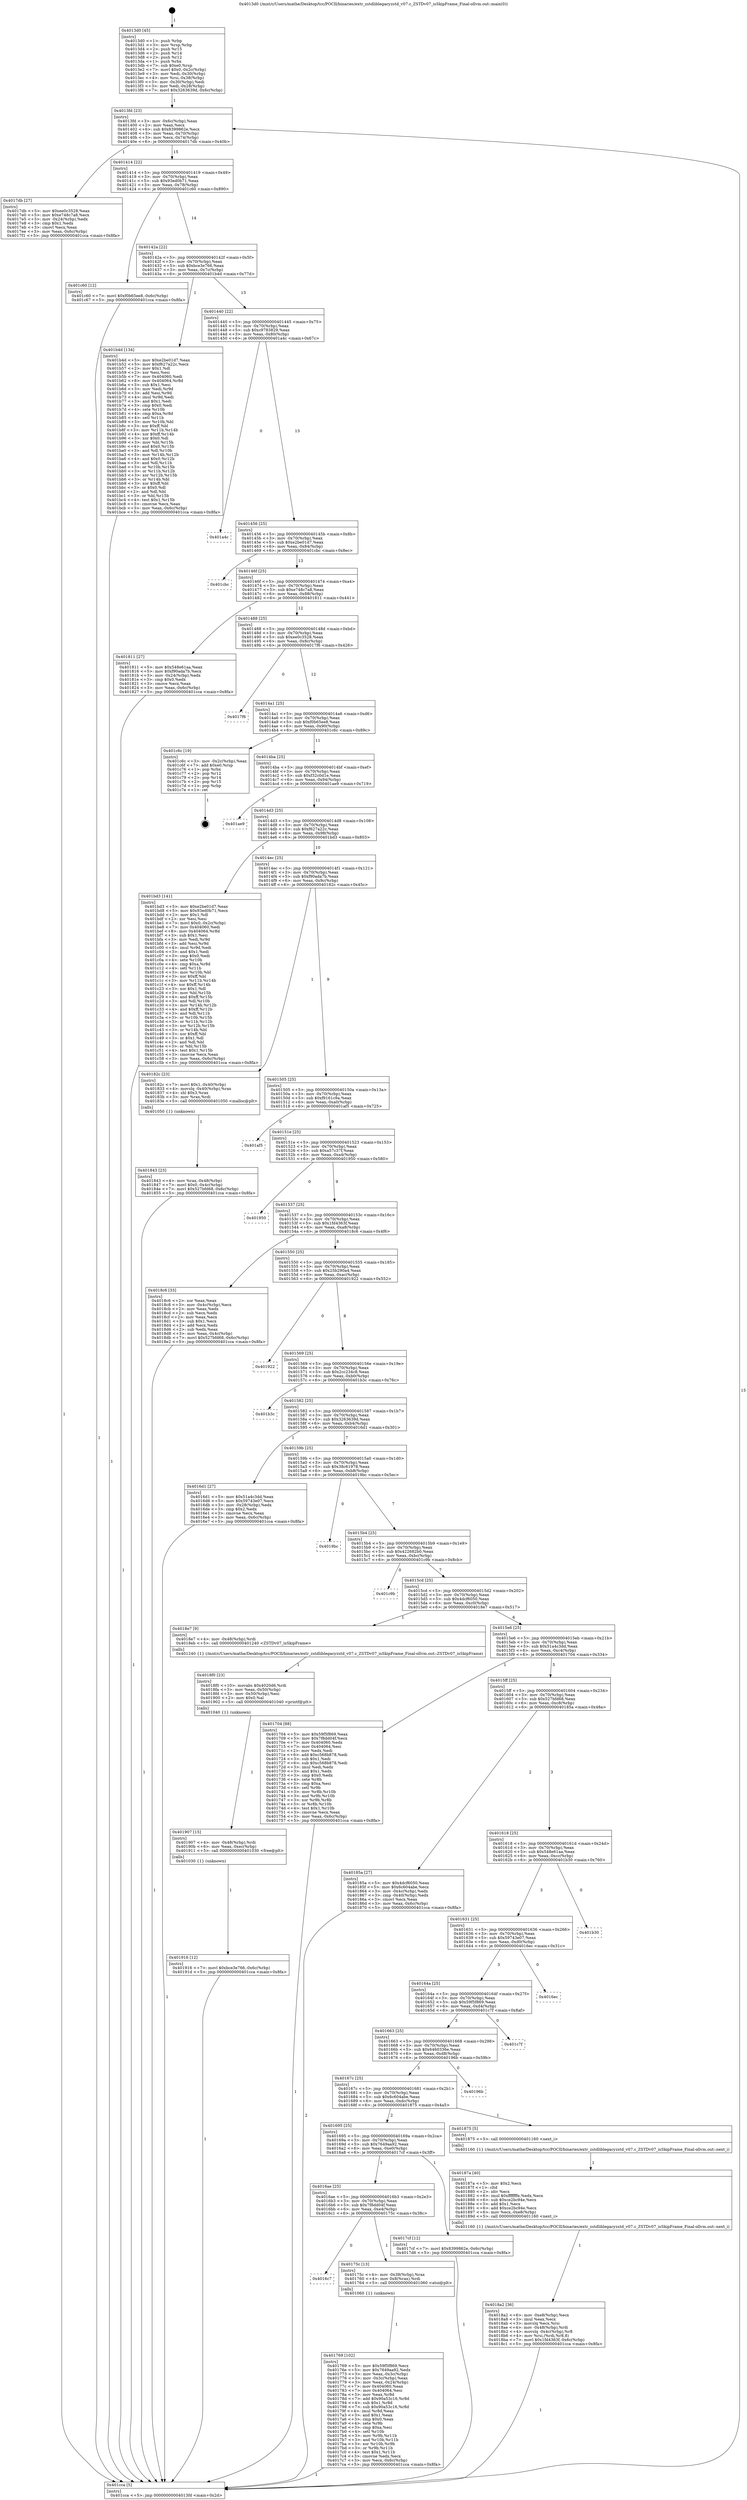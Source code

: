 digraph "0x4013d0" {
  label = "0x4013d0 (/mnt/c/Users/mathe/Desktop/tcc/POCII/binaries/extr_zstdliblegacyzstd_v07.c_ZSTDv07_isSkipFrame_Final-ollvm.out::main(0))"
  labelloc = "t"
  node[shape=record]

  Entry [label="",width=0.3,height=0.3,shape=circle,fillcolor=black,style=filled]
  "0x4013fd" [label="{
     0x4013fd [23]\l
     | [instrs]\l
     &nbsp;&nbsp;0x4013fd \<+3\>: mov -0x6c(%rbp),%eax\l
     &nbsp;&nbsp;0x401400 \<+2\>: mov %eax,%ecx\l
     &nbsp;&nbsp;0x401402 \<+6\>: sub $0x8399862e,%ecx\l
     &nbsp;&nbsp;0x401408 \<+3\>: mov %eax,-0x70(%rbp)\l
     &nbsp;&nbsp;0x40140b \<+3\>: mov %ecx,-0x74(%rbp)\l
     &nbsp;&nbsp;0x40140e \<+6\>: je 00000000004017db \<main+0x40b\>\l
  }"]
  "0x4017db" [label="{
     0x4017db [27]\l
     | [instrs]\l
     &nbsp;&nbsp;0x4017db \<+5\>: mov $0xee0c3528,%eax\l
     &nbsp;&nbsp;0x4017e0 \<+5\>: mov $0xe748c7a8,%ecx\l
     &nbsp;&nbsp;0x4017e5 \<+3\>: mov -0x24(%rbp),%edx\l
     &nbsp;&nbsp;0x4017e8 \<+3\>: cmp $0x1,%edx\l
     &nbsp;&nbsp;0x4017eb \<+3\>: cmovl %ecx,%eax\l
     &nbsp;&nbsp;0x4017ee \<+3\>: mov %eax,-0x6c(%rbp)\l
     &nbsp;&nbsp;0x4017f1 \<+5\>: jmp 0000000000401cca \<main+0x8fa\>\l
  }"]
  "0x401414" [label="{
     0x401414 [22]\l
     | [instrs]\l
     &nbsp;&nbsp;0x401414 \<+5\>: jmp 0000000000401419 \<main+0x49\>\l
     &nbsp;&nbsp;0x401419 \<+3\>: mov -0x70(%rbp),%eax\l
     &nbsp;&nbsp;0x40141c \<+5\>: sub $0x93ed0b71,%eax\l
     &nbsp;&nbsp;0x401421 \<+3\>: mov %eax,-0x78(%rbp)\l
     &nbsp;&nbsp;0x401424 \<+6\>: je 0000000000401c60 \<main+0x890\>\l
  }"]
  Exit [label="",width=0.3,height=0.3,shape=circle,fillcolor=black,style=filled,peripheries=2]
  "0x401c60" [label="{
     0x401c60 [12]\l
     | [instrs]\l
     &nbsp;&nbsp;0x401c60 \<+7\>: movl $0xf0b65ee8,-0x6c(%rbp)\l
     &nbsp;&nbsp;0x401c67 \<+5\>: jmp 0000000000401cca \<main+0x8fa\>\l
  }"]
  "0x40142a" [label="{
     0x40142a [22]\l
     | [instrs]\l
     &nbsp;&nbsp;0x40142a \<+5\>: jmp 000000000040142f \<main+0x5f\>\l
     &nbsp;&nbsp;0x40142f \<+3\>: mov -0x70(%rbp),%eax\l
     &nbsp;&nbsp;0x401432 \<+5\>: sub $0xbce3e766,%eax\l
     &nbsp;&nbsp;0x401437 \<+3\>: mov %eax,-0x7c(%rbp)\l
     &nbsp;&nbsp;0x40143a \<+6\>: je 0000000000401b4d \<main+0x77d\>\l
  }"]
  "0x401916" [label="{
     0x401916 [12]\l
     | [instrs]\l
     &nbsp;&nbsp;0x401916 \<+7\>: movl $0xbce3e766,-0x6c(%rbp)\l
     &nbsp;&nbsp;0x40191d \<+5\>: jmp 0000000000401cca \<main+0x8fa\>\l
  }"]
  "0x401b4d" [label="{
     0x401b4d [134]\l
     | [instrs]\l
     &nbsp;&nbsp;0x401b4d \<+5\>: mov $0xe2be01d7,%eax\l
     &nbsp;&nbsp;0x401b52 \<+5\>: mov $0xf627a22c,%ecx\l
     &nbsp;&nbsp;0x401b57 \<+2\>: mov $0x1,%dl\l
     &nbsp;&nbsp;0x401b59 \<+2\>: xor %esi,%esi\l
     &nbsp;&nbsp;0x401b5b \<+7\>: mov 0x404060,%edi\l
     &nbsp;&nbsp;0x401b62 \<+8\>: mov 0x404064,%r8d\l
     &nbsp;&nbsp;0x401b6a \<+3\>: sub $0x1,%esi\l
     &nbsp;&nbsp;0x401b6d \<+3\>: mov %edi,%r9d\l
     &nbsp;&nbsp;0x401b70 \<+3\>: add %esi,%r9d\l
     &nbsp;&nbsp;0x401b73 \<+4\>: imul %r9d,%edi\l
     &nbsp;&nbsp;0x401b77 \<+3\>: and $0x1,%edi\l
     &nbsp;&nbsp;0x401b7a \<+3\>: cmp $0x0,%edi\l
     &nbsp;&nbsp;0x401b7d \<+4\>: sete %r10b\l
     &nbsp;&nbsp;0x401b81 \<+4\>: cmp $0xa,%r8d\l
     &nbsp;&nbsp;0x401b85 \<+4\>: setl %r11b\l
     &nbsp;&nbsp;0x401b89 \<+3\>: mov %r10b,%bl\l
     &nbsp;&nbsp;0x401b8c \<+3\>: xor $0xff,%bl\l
     &nbsp;&nbsp;0x401b8f \<+3\>: mov %r11b,%r14b\l
     &nbsp;&nbsp;0x401b92 \<+4\>: xor $0xff,%r14b\l
     &nbsp;&nbsp;0x401b96 \<+3\>: xor $0x0,%dl\l
     &nbsp;&nbsp;0x401b99 \<+3\>: mov %bl,%r15b\l
     &nbsp;&nbsp;0x401b9c \<+4\>: and $0x0,%r15b\l
     &nbsp;&nbsp;0x401ba0 \<+3\>: and %dl,%r10b\l
     &nbsp;&nbsp;0x401ba3 \<+3\>: mov %r14b,%r12b\l
     &nbsp;&nbsp;0x401ba6 \<+4\>: and $0x0,%r12b\l
     &nbsp;&nbsp;0x401baa \<+3\>: and %dl,%r11b\l
     &nbsp;&nbsp;0x401bad \<+3\>: or %r10b,%r15b\l
     &nbsp;&nbsp;0x401bb0 \<+3\>: or %r11b,%r12b\l
     &nbsp;&nbsp;0x401bb3 \<+3\>: xor %r12b,%r15b\l
     &nbsp;&nbsp;0x401bb6 \<+3\>: or %r14b,%bl\l
     &nbsp;&nbsp;0x401bb9 \<+3\>: xor $0xff,%bl\l
     &nbsp;&nbsp;0x401bbc \<+3\>: or $0x0,%dl\l
     &nbsp;&nbsp;0x401bbf \<+2\>: and %dl,%bl\l
     &nbsp;&nbsp;0x401bc1 \<+3\>: or %bl,%r15b\l
     &nbsp;&nbsp;0x401bc4 \<+4\>: test $0x1,%r15b\l
     &nbsp;&nbsp;0x401bc8 \<+3\>: cmovne %ecx,%eax\l
     &nbsp;&nbsp;0x401bcb \<+3\>: mov %eax,-0x6c(%rbp)\l
     &nbsp;&nbsp;0x401bce \<+5\>: jmp 0000000000401cca \<main+0x8fa\>\l
  }"]
  "0x401440" [label="{
     0x401440 [22]\l
     | [instrs]\l
     &nbsp;&nbsp;0x401440 \<+5\>: jmp 0000000000401445 \<main+0x75\>\l
     &nbsp;&nbsp;0x401445 \<+3\>: mov -0x70(%rbp),%eax\l
     &nbsp;&nbsp;0x401448 \<+5\>: sub $0xc9783829,%eax\l
     &nbsp;&nbsp;0x40144d \<+3\>: mov %eax,-0x80(%rbp)\l
     &nbsp;&nbsp;0x401450 \<+6\>: je 0000000000401a4c \<main+0x67c\>\l
  }"]
  "0x401907" [label="{
     0x401907 [15]\l
     | [instrs]\l
     &nbsp;&nbsp;0x401907 \<+4\>: mov -0x48(%rbp),%rdi\l
     &nbsp;&nbsp;0x40190b \<+6\>: mov %eax,-0xec(%rbp)\l
     &nbsp;&nbsp;0x401911 \<+5\>: call 0000000000401030 \<free@plt\>\l
     | [calls]\l
     &nbsp;&nbsp;0x401030 \{1\} (unknown)\l
  }"]
  "0x401a4c" [label="{
     0x401a4c\l
  }", style=dashed]
  "0x401456" [label="{
     0x401456 [25]\l
     | [instrs]\l
     &nbsp;&nbsp;0x401456 \<+5\>: jmp 000000000040145b \<main+0x8b\>\l
     &nbsp;&nbsp;0x40145b \<+3\>: mov -0x70(%rbp),%eax\l
     &nbsp;&nbsp;0x40145e \<+5\>: sub $0xe2be01d7,%eax\l
     &nbsp;&nbsp;0x401463 \<+6\>: mov %eax,-0x84(%rbp)\l
     &nbsp;&nbsp;0x401469 \<+6\>: je 0000000000401cbc \<main+0x8ec\>\l
  }"]
  "0x4018f0" [label="{
     0x4018f0 [23]\l
     | [instrs]\l
     &nbsp;&nbsp;0x4018f0 \<+10\>: movabs $0x4020d6,%rdi\l
     &nbsp;&nbsp;0x4018fa \<+3\>: mov %eax,-0x50(%rbp)\l
     &nbsp;&nbsp;0x4018fd \<+3\>: mov -0x50(%rbp),%esi\l
     &nbsp;&nbsp;0x401900 \<+2\>: mov $0x0,%al\l
     &nbsp;&nbsp;0x401902 \<+5\>: call 0000000000401040 \<printf@plt\>\l
     | [calls]\l
     &nbsp;&nbsp;0x401040 \{1\} (unknown)\l
  }"]
  "0x401cbc" [label="{
     0x401cbc\l
  }", style=dashed]
  "0x40146f" [label="{
     0x40146f [25]\l
     | [instrs]\l
     &nbsp;&nbsp;0x40146f \<+5\>: jmp 0000000000401474 \<main+0xa4\>\l
     &nbsp;&nbsp;0x401474 \<+3\>: mov -0x70(%rbp),%eax\l
     &nbsp;&nbsp;0x401477 \<+5\>: sub $0xe748c7a8,%eax\l
     &nbsp;&nbsp;0x40147c \<+6\>: mov %eax,-0x88(%rbp)\l
     &nbsp;&nbsp;0x401482 \<+6\>: je 0000000000401811 \<main+0x441\>\l
  }"]
  "0x4018a2" [label="{
     0x4018a2 [36]\l
     | [instrs]\l
     &nbsp;&nbsp;0x4018a2 \<+6\>: mov -0xe8(%rbp),%ecx\l
     &nbsp;&nbsp;0x4018a8 \<+3\>: imul %eax,%ecx\l
     &nbsp;&nbsp;0x4018ab \<+3\>: movslq %ecx,%rsi\l
     &nbsp;&nbsp;0x4018ae \<+4\>: mov -0x48(%rbp),%rdi\l
     &nbsp;&nbsp;0x4018b2 \<+4\>: movslq -0x4c(%rbp),%r8\l
     &nbsp;&nbsp;0x4018b6 \<+4\>: mov %rsi,(%rdi,%r8,8)\l
     &nbsp;&nbsp;0x4018ba \<+7\>: movl $0x1fd4363f,-0x6c(%rbp)\l
     &nbsp;&nbsp;0x4018c1 \<+5\>: jmp 0000000000401cca \<main+0x8fa\>\l
  }"]
  "0x401811" [label="{
     0x401811 [27]\l
     | [instrs]\l
     &nbsp;&nbsp;0x401811 \<+5\>: mov $0x548e61aa,%eax\l
     &nbsp;&nbsp;0x401816 \<+5\>: mov $0xf90ada7b,%ecx\l
     &nbsp;&nbsp;0x40181b \<+3\>: mov -0x24(%rbp),%edx\l
     &nbsp;&nbsp;0x40181e \<+3\>: cmp $0x0,%edx\l
     &nbsp;&nbsp;0x401821 \<+3\>: cmove %ecx,%eax\l
     &nbsp;&nbsp;0x401824 \<+3\>: mov %eax,-0x6c(%rbp)\l
     &nbsp;&nbsp;0x401827 \<+5\>: jmp 0000000000401cca \<main+0x8fa\>\l
  }"]
  "0x401488" [label="{
     0x401488 [25]\l
     | [instrs]\l
     &nbsp;&nbsp;0x401488 \<+5\>: jmp 000000000040148d \<main+0xbd\>\l
     &nbsp;&nbsp;0x40148d \<+3\>: mov -0x70(%rbp),%eax\l
     &nbsp;&nbsp;0x401490 \<+5\>: sub $0xee0c3528,%eax\l
     &nbsp;&nbsp;0x401495 \<+6\>: mov %eax,-0x8c(%rbp)\l
     &nbsp;&nbsp;0x40149b \<+6\>: je 00000000004017f6 \<main+0x426\>\l
  }"]
  "0x40187a" [label="{
     0x40187a [40]\l
     | [instrs]\l
     &nbsp;&nbsp;0x40187a \<+5\>: mov $0x2,%ecx\l
     &nbsp;&nbsp;0x40187f \<+1\>: cltd\l
     &nbsp;&nbsp;0x401880 \<+2\>: idiv %ecx\l
     &nbsp;&nbsp;0x401882 \<+6\>: imul $0xfffffffe,%edx,%ecx\l
     &nbsp;&nbsp;0x401888 \<+6\>: sub $0xce2bc94e,%ecx\l
     &nbsp;&nbsp;0x40188e \<+3\>: add $0x1,%ecx\l
     &nbsp;&nbsp;0x401891 \<+6\>: add $0xce2bc94e,%ecx\l
     &nbsp;&nbsp;0x401897 \<+6\>: mov %ecx,-0xe8(%rbp)\l
     &nbsp;&nbsp;0x40189d \<+5\>: call 0000000000401160 \<next_i\>\l
     | [calls]\l
     &nbsp;&nbsp;0x401160 \{1\} (/mnt/c/Users/mathe/Desktop/tcc/POCII/binaries/extr_zstdliblegacyzstd_v07.c_ZSTDv07_isSkipFrame_Final-ollvm.out::next_i)\l
  }"]
  "0x4017f6" [label="{
     0x4017f6\l
  }", style=dashed]
  "0x4014a1" [label="{
     0x4014a1 [25]\l
     | [instrs]\l
     &nbsp;&nbsp;0x4014a1 \<+5\>: jmp 00000000004014a6 \<main+0xd6\>\l
     &nbsp;&nbsp;0x4014a6 \<+3\>: mov -0x70(%rbp),%eax\l
     &nbsp;&nbsp;0x4014a9 \<+5\>: sub $0xf0b65ee8,%eax\l
     &nbsp;&nbsp;0x4014ae \<+6\>: mov %eax,-0x90(%rbp)\l
     &nbsp;&nbsp;0x4014b4 \<+6\>: je 0000000000401c6c \<main+0x89c\>\l
  }"]
  "0x401843" [label="{
     0x401843 [23]\l
     | [instrs]\l
     &nbsp;&nbsp;0x401843 \<+4\>: mov %rax,-0x48(%rbp)\l
     &nbsp;&nbsp;0x401847 \<+7\>: movl $0x0,-0x4c(%rbp)\l
     &nbsp;&nbsp;0x40184e \<+7\>: movl $0x527bfd68,-0x6c(%rbp)\l
     &nbsp;&nbsp;0x401855 \<+5\>: jmp 0000000000401cca \<main+0x8fa\>\l
  }"]
  "0x401c6c" [label="{
     0x401c6c [19]\l
     | [instrs]\l
     &nbsp;&nbsp;0x401c6c \<+3\>: mov -0x2c(%rbp),%eax\l
     &nbsp;&nbsp;0x401c6f \<+7\>: add $0xe0,%rsp\l
     &nbsp;&nbsp;0x401c76 \<+1\>: pop %rbx\l
     &nbsp;&nbsp;0x401c77 \<+2\>: pop %r12\l
     &nbsp;&nbsp;0x401c79 \<+2\>: pop %r14\l
     &nbsp;&nbsp;0x401c7b \<+2\>: pop %r15\l
     &nbsp;&nbsp;0x401c7d \<+1\>: pop %rbp\l
     &nbsp;&nbsp;0x401c7e \<+1\>: ret\l
  }"]
  "0x4014ba" [label="{
     0x4014ba [25]\l
     | [instrs]\l
     &nbsp;&nbsp;0x4014ba \<+5\>: jmp 00000000004014bf \<main+0xef\>\l
     &nbsp;&nbsp;0x4014bf \<+3\>: mov -0x70(%rbp),%eax\l
     &nbsp;&nbsp;0x4014c2 \<+5\>: sub $0xf32c0d1e,%eax\l
     &nbsp;&nbsp;0x4014c7 \<+6\>: mov %eax,-0x94(%rbp)\l
     &nbsp;&nbsp;0x4014cd \<+6\>: je 0000000000401ae9 \<main+0x719\>\l
  }"]
  "0x401769" [label="{
     0x401769 [102]\l
     | [instrs]\l
     &nbsp;&nbsp;0x401769 \<+5\>: mov $0x59f5f869,%ecx\l
     &nbsp;&nbsp;0x40176e \<+5\>: mov $0x7649aa92,%edx\l
     &nbsp;&nbsp;0x401773 \<+3\>: mov %eax,-0x3c(%rbp)\l
     &nbsp;&nbsp;0x401776 \<+3\>: mov -0x3c(%rbp),%eax\l
     &nbsp;&nbsp;0x401779 \<+3\>: mov %eax,-0x24(%rbp)\l
     &nbsp;&nbsp;0x40177c \<+7\>: mov 0x404060,%eax\l
     &nbsp;&nbsp;0x401783 \<+7\>: mov 0x404064,%esi\l
     &nbsp;&nbsp;0x40178a \<+3\>: mov %eax,%r8d\l
     &nbsp;&nbsp;0x40178d \<+7\>: add $0x90a53c16,%r8d\l
     &nbsp;&nbsp;0x401794 \<+4\>: sub $0x1,%r8d\l
     &nbsp;&nbsp;0x401798 \<+7\>: sub $0x90a53c16,%r8d\l
     &nbsp;&nbsp;0x40179f \<+4\>: imul %r8d,%eax\l
     &nbsp;&nbsp;0x4017a3 \<+3\>: and $0x1,%eax\l
     &nbsp;&nbsp;0x4017a6 \<+3\>: cmp $0x0,%eax\l
     &nbsp;&nbsp;0x4017a9 \<+4\>: sete %r9b\l
     &nbsp;&nbsp;0x4017ad \<+3\>: cmp $0xa,%esi\l
     &nbsp;&nbsp;0x4017b0 \<+4\>: setl %r10b\l
     &nbsp;&nbsp;0x4017b4 \<+3\>: mov %r9b,%r11b\l
     &nbsp;&nbsp;0x4017b7 \<+3\>: and %r10b,%r11b\l
     &nbsp;&nbsp;0x4017ba \<+3\>: xor %r10b,%r9b\l
     &nbsp;&nbsp;0x4017bd \<+3\>: or %r9b,%r11b\l
     &nbsp;&nbsp;0x4017c0 \<+4\>: test $0x1,%r11b\l
     &nbsp;&nbsp;0x4017c4 \<+3\>: cmovne %edx,%ecx\l
     &nbsp;&nbsp;0x4017c7 \<+3\>: mov %ecx,-0x6c(%rbp)\l
     &nbsp;&nbsp;0x4017ca \<+5\>: jmp 0000000000401cca \<main+0x8fa\>\l
  }"]
  "0x401ae9" [label="{
     0x401ae9\l
  }", style=dashed]
  "0x4014d3" [label="{
     0x4014d3 [25]\l
     | [instrs]\l
     &nbsp;&nbsp;0x4014d3 \<+5\>: jmp 00000000004014d8 \<main+0x108\>\l
     &nbsp;&nbsp;0x4014d8 \<+3\>: mov -0x70(%rbp),%eax\l
     &nbsp;&nbsp;0x4014db \<+5\>: sub $0xf627a22c,%eax\l
     &nbsp;&nbsp;0x4014e0 \<+6\>: mov %eax,-0x98(%rbp)\l
     &nbsp;&nbsp;0x4014e6 \<+6\>: je 0000000000401bd3 \<main+0x803\>\l
  }"]
  "0x4016c7" [label="{
     0x4016c7\l
  }", style=dashed]
  "0x401bd3" [label="{
     0x401bd3 [141]\l
     | [instrs]\l
     &nbsp;&nbsp;0x401bd3 \<+5\>: mov $0xe2be01d7,%eax\l
     &nbsp;&nbsp;0x401bd8 \<+5\>: mov $0x93ed0b71,%ecx\l
     &nbsp;&nbsp;0x401bdd \<+2\>: mov $0x1,%dl\l
     &nbsp;&nbsp;0x401bdf \<+2\>: xor %esi,%esi\l
     &nbsp;&nbsp;0x401be1 \<+7\>: movl $0x0,-0x2c(%rbp)\l
     &nbsp;&nbsp;0x401be8 \<+7\>: mov 0x404060,%edi\l
     &nbsp;&nbsp;0x401bef \<+8\>: mov 0x404064,%r8d\l
     &nbsp;&nbsp;0x401bf7 \<+3\>: sub $0x1,%esi\l
     &nbsp;&nbsp;0x401bfa \<+3\>: mov %edi,%r9d\l
     &nbsp;&nbsp;0x401bfd \<+3\>: add %esi,%r9d\l
     &nbsp;&nbsp;0x401c00 \<+4\>: imul %r9d,%edi\l
     &nbsp;&nbsp;0x401c04 \<+3\>: and $0x1,%edi\l
     &nbsp;&nbsp;0x401c07 \<+3\>: cmp $0x0,%edi\l
     &nbsp;&nbsp;0x401c0a \<+4\>: sete %r10b\l
     &nbsp;&nbsp;0x401c0e \<+4\>: cmp $0xa,%r8d\l
     &nbsp;&nbsp;0x401c12 \<+4\>: setl %r11b\l
     &nbsp;&nbsp;0x401c16 \<+3\>: mov %r10b,%bl\l
     &nbsp;&nbsp;0x401c19 \<+3\>: xor $0xff,%bl\l
     &nbsp;&nbsp;0x401c1c \<+3\>: mov %r11b,%r14b\l
     &nbsp;&nbsp;0x401c1f \<+4\>: xor $0xff,%r14b\l
     &nbsp;&nbsp;0x401c23 \<+3\>: xor $0x1,%dl\l
     &nbsp;&nbsp;0x401c26 \<+3\>: mov %bl,%r15b\l
     &nbsp;&nbsp;0x401c29 \<+4\>: and $0xff,%r15b\l
     &nbsp;&nbsp;0x401c2d \<+3\>: and %dl,%r10b\l
     &nbsp;&nbsp;0x401c30 \<+3\>: mov %r14b,%r12b\l
     &nbsp;&nbsp;0x401c33 \<+4\>: and $0xff,%r12b\l
     &nbsp;&nbsp;0x401c37 \<+3\>: and %dl,%r11b\l
     &nbsp;&nbsp;0x401c3a \<+3\>: or %r10b,%r15b\l
     &nbsp;&nbsp;0x401c3d \<+3\>: or %r11b,%r12b\l
     &nbsp;&nbsp;0x401c40 \<+3\>: xor %r12b,%r15b\l
     &nbsp;&nbsp;0x401c43 \<+3\>: or %r14b,%bl\l
     &nbsp;&nbsp;0x401c46 \<+3\>: xor $0xff,%bl\l
     &nbsp;&nbsp;0x401c49 \<+3\>: or $0x1,%dl\l
     &nbsp;&nbsp;0x401c4c \<+2\>: and %dl,%bl\l
     &nbsp;&nbsp;0x401c4e \<+3\>: or %bl,%r15b\l
     &nbsp;&nbsp;0x401c51 \<+4\>: test $0x1,%r15b\l
     &nbsp;&nbsp;0x401c55 \<+3\>: cmovne %ecx,%eax\l
     &nbsp;&nbsp;0x401c58 \<+3\>: mov %eax,-0x6c(%rbp)\l
     &nbsp;&nbsp;0x401c5b \<+5\>: jmp 0000000000401cca \<main+0x8fa\>\l
  }"]
  "0x4014ec" [label="{
     0x4014ec [25]\l
     | [instrs]\l
     &nbsp;&nbsp;0x4014ec \<+5\>: jmp 00000000004014f1 \<main+0x121\>\l
     &nbsp;&nbsp;0x4014f1 \<+3\>: mov -0x70(%rbp),%eax\l
     &nbsp;&nbsp;0x4014f4 \<+5\>: sub $0xf90ada7b,%eax\l
     &nbsp;&nbsp;0x4014f9 \<+6\>: mov %eax,-0x9c(%rbp)\l
     &nbsp;&nbsp;0x4014ff \<+6\>: je 000000000040182c \<main+0x45c\>\l
  }"]
  "0x40175c" [label="{
     0x40175c [13]\l
     | [instrs]\l
     &nbsp;&nbsp;0x40175c \<+4\>: mov -0x38(%rbp),%rax\l
     &nbsp;&nbsp;0x401760 \<+4\>: mov 0x8(%rax),%rdi\l
     &nbsp;&nbsp;0x401764 \<+5\>: call 0000000000401060 \<atoi@plt\>\l
     | [calls]\l
     &nbsp;&nbsp;0x401060 \{1\} (unknown)\l
  }"]
  "0x40182c" [label="{
     0x40182c [23]\l
     | [instrs]\l
     &nbsp;&nbsp;0x40182c \<+7\>: movl $0x1,-0x40(%rbp)\l
     &nbsp;&nbsp;0x401833 \<+4\>: movslq -0x40(%rbp),%rax\l
     &nbsp;&nbsp;0x401837 \<+4\>: shl $0x3,%rax\l
     &nbsp;&nbsp;0x40183b \<+3\>: mov %rax,%rdi\l
     &nbsp;&nbsp;0x40183e \<+5\>: call 0000000000401050 \<malloc@plt\>\l
     | [calls]\l
     &nbsp;&nbsp;0x401050 \{1\} (unknown)\l
  }"]
  "0x401505" [label="{
     0x401505 [25]\l
     | [instrs]\l
     &nbsp;&nbsp;0x401505 \<+5\>: jmp 000000000040150a \<main+0x13a\>\l
     &nbsp;&nbsp;0x40150a \<+3\>: mov -0x70(%rbp),%eax\l
     &nbsp;&nbsp;0x40150d \<+5\>: sub $0xf9161c9a,%eax\l
     &nbsp;&nbsp;0x401512 \<+6\>: mov %eax,-0xa0(%rbp)\l
     &nbsp;&nbsp;0x401518 \<+6\>: je 0000000000401af5 \<main+0x725\>\l
  }"]
  "0x4016ae" [label="{
     0x4016ae [25]\l
     | [instrs]\l
     &nbsp;&nbsp;0x4016ae \<+5\>: jmp 00000000004016b3 \<main+0x2e3\>\l
     &nbsp;&nbsp;0x4016b3 \<+3\>: mov -0x70(%rbp),%eax\l
     &nbsp;&nbsp;0x4016b6 \<+5\>: sub $0x7f8dd04f,%eax\l
     &nbsp;&nbsp;0x4016bb \<+6\>: mov %eax,-0xe4(%rbp)\l
     &nbsp;&nbsp;0x4016c1 \<+6\>: je 000000000040175c \<main+0x38c\>\l
  }"]
  "0x401af5" [label="{
     0x401af5\l
  }", style=dashed]
  "0x40151e" [label="{
     0x40151e [25]\l
     | [instrs]\l
     &nbsp;&nbsp;0x40151e \<+5\>: jmp 0000000000401523 \<main+0x153\>\l
     &nbsp;&nbsp;0x401523 \<+3\>: mov -0x70(%rbp),%eax\l
     &nbsp;&nbsp;0x401526 \<+5\>: sub $0xa57c37f,%eax\l
     &nbsp;&nbsp;0x40152b \<+6\>: mov %eax,-0xa4(%rbp)\l
     &nbsp;&nbsp;0x401531 \<+6\>: je 0000000000401950 \<main+0x580\>\l
  }"]
  "0x4017cf" [label="{
     0x4017cf [12]\l
     | [instrs]\l
     &nbsp;&nbsp;0x4017cf \<+7\>: movl $0x8399862e,-0x6c(%rbp)\l
     &nbsp;&nbsp;0x4017d6 \<+5\>: jmp 0000000000401cca \<main+0x8fa\>\l
  }"]
  "0x401950" [label="{
     0x401950\l
  }", style=dashed]
  "0x401537" [label="{
     0x401537 [25]\l
     | [instrs]\l
     &nbsp;&nbsp;0x401537 \<+5\>: jmp 000000000040153c \<main+0x16c\>\l
     &nbsp;&nbsp;0x40153c \<+3\>: mov -0x70(%rbp),%eax\l
     &nbsp;&nbsp;0x40153f \<+5\>: sub $0x1fd4363f,%eax\l
     &nbsp;&nbsp;0x401544 \<+6\>: mov %eax,-0xa8(%rbp)\l
     &nbsp;&nbsp;0x40154a \<+6\>: je 00000000004018c6 \<main+0x4f6\>\l
  }"]
  "0x401695" [label="{
     0x401695 [25]\l
     | [instrs]\l
     &nbsp;&nbsp;0x401695 \<+5\>: jmp 000000000040169a \<main+0x2ca\>\l
     &nbsp;&nbsp;0x40169a \<+3\>: mov -0x70(%rbp),%eax\l
     &nbsp;&nbsp;0x40169d \<+5\>: sub $0x7649aa92,%eax\l
     &nbsp;&nbsp;0x4016a2 \<+6\>: mov %eax,-0xe0(%rbp)\l
     &nbsp;&nbsp;0x4016a8 \<+6\>: je 00000000004017cf \<main+0x3ff\>\l
  }"]
  "0x4018c6" [label="{
     0x4018c6 [33]\l
     | [instrs]\l
     &nbsp;&nbsp;0x4018c6 \<+2\>: xor %eax,%eax\l
     &nbsp;&nbsp;0x4018c8 \<+3\>: mov -0x4c(%rbp),%ecx\l
     &nbsp;&nbsp;0x4018cb \<+2\>: mov %eax,%edx\l
     &nbsp;&nbsp;0x4018cd \<+2\>: sub %ecx,%edx\l
     &nbsp;&nbsp;0x4018cf \<+2\>: mov %eax,%ecx\l
     &nbsp;&nbsp;0x4018d1 \<+3\>: sub $0x1,%ecx\l
     &nbsp;&nbsp;0x4018d4 \<+2\>: add %ecx,%edx\l
     &nbsp;&nbsp;0x4018d6 \<+2\>: sub %edx,%eax\l
     &nbsp;&nbsp;0x4018d8 \<+3\>: mov %eax,-0x4c(%rbp)\l
     &nbsp;&nbsp;0x4018db \<+7\>: movl $0x527bfd68,-0x6c(%rbp)\l
     &nbsp;&nbsp;0x4018e2 \<+5\>: jmp 0000000000401cca \<main+0x8fa\>\l
  }"]
  "0x401550" [label="{
     0x401550 [25]\l
     | [instrs]\l
     &nbsp;&nbsp;0x401550 \<+5\>: jmp 0000000000401555 \<main+0x185\>\l
     &nbsp;&nbsp;0x401555 \<+3\>: mov -0x70(%rbp),%eax\l
     &nbsp;&nbsp;0x401558 \<+5\>: sub $0x25b290a4,%eax\l
     &nbsp;&nbsp;0x40155d \<+6\>: mov %eax,-0xac(%rbp)\l
     &nbsp;&nbsp;0x401563 \<+6\>: je 0000000000401922 \<main+0x552\>\l
  }"]
  "0x401875" [label="{
     0x401875 [5]\l
     | [instrs]\l
     &nbsp;&nbsp;0x401875 \<+5\>: call 0000000000401160 \<next_i\>\l
     | [calls]\l
     &nbsp;&nbsp;0x401160 \{1\} (/mnt/c/Users/mathe/Desktop/tcc/POCII/binaries/extr_zstdliblegacyzstd_v07.c_ZSTDv07_isSkipFrame_Final-ollvm.out::next_i)\l
  }"]
  "0x401922" [label="{
     0x401922\l
  }", style=dashed]
  "0x401569" [label="{
     0x401569 [25]\l
     | [instrs]\l
     &nbsp;&nbsp;0x401569 \<+5\>: jmp 000000000040156e \<main+0x19e\>\l
     &nbsp;&nbsp;0x40156e \<+3\>: mov -0x70(%rbp),%eax\l
     &nbsp;&nbsp;0x401571 \<+5\>: sub $0x2cc234c8,%eax\l
     &nbsp;&nbsp;0x401576 \<+6\>: mov %eax,-0xb0(%rbp)\l
     &nbsp;&nbsp;0x40157c \<+6\>: je 0000000000401b3c \<main+0x76c\>\l
  }"]
  "0x40167c" [label="{
     0x40167c [25]\l
     | [instrs]\l
     &nbsp;&nbsp;0x40167c \<+5\>: jmp 0000000000401681 \<main+0x2b1\>\l
     &nbsp;&nbsp;0x401681 \<+3\>: mov -0x70(%rbp),%eax\l
     &nbsp;&nbsp;0x401684 \<+5\>: sub $0x6c604abe,%eax\l
     &nbsp;&nbsp;0x401689 \<+6\>: mov %eax,-0xdc(%rbp)\l
     &nbsp;&nbsp;0x40168f \<+6\>: je 0000000000401875 \<main+0x4a5\>\l
  }"]
  "0x401b3c" [label="{
     0x401b3c\l
  }", style=dashed]
  "0x401582" [label="{
     0x401582 [25]\l
     | [instrs]\l
     &nbsp;&nbsp;0x401582 \<+5\>: jmp 0000000000401587 \<main+0x1b7\>\l
     &nbsp;&nbsp;0x401587 \<+3\>: mov -0x70(%rbp),%eax\l
     &nbsp;&nbsp;0x40158a \<+5\>: sub $0x3263639d,%eax\l
     &nbsp;&nbsp;0x40158f \<+6\>: mov %eax,-0xb4(%rbp)\l
     &nbsp;&nbsp;0x401595 \<+6\>: je 00000000004016d1 \<main+0x301\>\l
  }"]
  "0x40196b" [label="{
     0x40196b\l
  }", style=dashed]
  "0x4016d1" [label="{
     0x4016d1 [27]\l
     | [instrs]\l
     &nbsp;&nbsp;0x4016d1 \<+5\>: mov $0x51a4c3dd,%eax\l
     &nbsp;&nbsp;0x4016d6 \<+5\>: mov $0x59743e07,%ecx\l
     &nbsp;&nbsp;0x4016db \<+3\>: mov -0x28(%rbp),%edx\l
     &nbsp;&nbsp;0x4016de \<+3\>: cmp $0x2,%edx\l
     &nbsp;&nbsp;0x4016e1 \<+3\>: cmovne %ecx,%eax\l
     &nbsp;&nbsp;0x4016e4 \<+3\>: mov %eax,-0x6c(%rbp)\l
     &nbsp;&nbsp;0x4016e7 \<+5\>: jmp 0000000000401cca \<main+0x8fa\>\l
  }"]
  "0x40159b" [label="{
     0x40159b [25]\l
     | [instrs]\l
     &nbsp;&nbsp;0x40159b \<+5\>: jmp 00000000004015a0 \<main+0x1d0\>\l
     &nbsp;&nbsp;0x4015a0 \<+3\>: mov -0x70(%rbp),%eax\l
     &nbsp;&nbsp;0x4015a3 \<+5\>: sub $0x38c61978,%eax\l
     &nbsp;&nbsp;0x4015a8 \<+6\>: mov %eax,-0xb8(%rbp)\l
     &nbsp;&nbsp;0x4015ae \<+6\>: je 00000000004019bc \<main+0x5ec\>\l
  }"]
  "0x401cca" [label="{
     0x401cca [5]\l
     | [instrs]\l
     &nbsp;&nbsp;0x401cca \<+5\>: jmp 00000000004013fd \<main+0x2d\>\l
  }"]
  "0x4013d0" [label="{
     0x4013d0 [45]\l
     | [instrs]\l
     &nbsp;&nbsp;0x4013d0 \<+1\>: push %rbp\l
     &nbsp;&nbsp;0x4013d1 \<+3\>: mov %rsp,%rbp\l
     &nbsp;&nbsp;0x4013d4 \<+2\>: push %r15\l
     &nbsp;&nbsp;0x4013d6 \<+2\>: push %r14\l
     &nbsp;&nbsp;0x4013d8 \<+2\>: push %r12\l
     &nbsp;&nbsp;0x4013da \<+1\>: push %rbx\l
     &nbsp;&nbsp;0x4013db \<+7\>: sub $0xe0,%rsp\l
     &nbsp;&nbsp;0x4013e2 \<+7\>: movl $0x0,-0x2c(%rbp)\l
     &nbsp;&nbsp;0x4013e9 \<+3\>: mov %edi,-0x30(%rbp)\l
     &nbsp;&nbsp;0x4013ec \<+4\>: mov %rsi,-0x38(%rbp)\l
     &nbsp;&nbsp;0x4013f0 \<+3\>: mov -0x30(%rbp),%edi\l
     &nbsp;&nbsp;0x4013f3 \<+3\>: mov %edi,-0x28(%rbp)\l
     &nbsp;&nbsp;0x4013f6 \<+7\>: movl $0x3263639d,-0x6c(%rbp)\l
  }"]
  "0x401663" [label="{
     0x401663 [25]\l
     | [instrs]\l
     &nbsp;&nbsp;0x401663 \<+5\>: jmp 0000000000401668 \<main+0x298\>\l
     &nbsp;&nbsp;0x401668 \<+3\>: mov -0x70(%rbp),%eax\l
     &nbsp;&nbsp;0x40166b \<+5\>: sub $0x6460336e,%eax\l
     &nbsp;&nbsp;0x401670 \<+6\>: mov %eax,-0xd8(%rbp)\l
     &nbsp;&nbsp;0x401676 \<+6\>: je 000000000040196b \<main+0x59b\>\l
  }"]
  "0x4019bc" [label="{
     0x4019bc\l
  }", style=dashed]
  "0x4015b4" [label="{
     0x4015b4 [25]\l
     | [instrs]\l
     &nbsp;&nbsp;0x4015b4 \<+5\>: jmp 00000000004015b9 \<main+0x1e9\>\l
     &nbsp;&nbsp;0x4015b9 \<+3\>: mov -0x70(%rbp),%eax\l
     &nbsp;&nbsp;0x4015bc \<+5\>: sub $0x422682b0,%eax\l
     &nbsp;&nbsp;0x4015c1 \<+6\>: mov %eax,-0xbc(%rbp)\l
     &nbsp;&nbsp;0x4015c7 \<+6\>: je 0000000000401c9b \<main+0x8cb\>\l
  }"]
  "0x401c7f" [label="{
     0x401c7f\l
  }", style=dashed]
  "0x401c9b" [label="{
     0x401c9b\l
  }", style=dashed]
  "0x4015cd" [label="{
     0x4015cd [25]\l
     | [instrs]\l
     &nbsp;&nbsp;0x4015cd \<+5\>: jmp 00000000004015d2 \<main+0x202\>\l
     &nbsp;&nbsp;0x4015d2 \<+3\>: mov -0x70(%rbp),%eax\l
     &nbsp;&nbsp;0x4015d5 \<+5\>: sub $0x4dcf6050,%eax\l
     &nbsp;&nbsp;0x4015da \<+6\>: mov %eax,-0xc0(%rbp)\l
     &nbsp;&nbsp;0x4015e0 \<+6\>: je 00000000004018e7 \<main+0x517\>\l
  }"]
  "0x40164a" [label="{
     0x40164a [25]\l
     | [instrs]\l
     &nbsp;&nbsp;0x40164a \<+5\>: jmp 000000000040164f \<main+0x27f\>\l
     &nbsp;&nbsp;0x40164f \<+3\>: mov -0x70(%rbp),%eax\l
     &nbsp;&nbsp;0x401652 \<+5\>: sub $0x59f5f869,%eax\l
     &nbsp;&nbsp;0x401657 \<+6\>: mov %eax,-0xd4(%rbp)\l
     &nbsp;&nbsp;0x40165d \<+6\>: je 0000000000401c7f \<main+0x8af\>\l
  }"]
  "0x4018e7" [label="{
     0x4018e7 [9]\l
     | [instrs]\l
     &nbsp;&nbsp;0x4018e7 \<+4\>: mov -0x48(%rbp),%rdi\l
     &nbsp;&nbsp;0x4018eb \<+5\>: call 0000000000401240 \<ZSTDv07_isSkipFrame\>\l
     | [calls]\l
     &nbsp;&nbsp;0x401240 \{1\} (/mnt/c/Users/mathe/Desktop/tcc/POCII/binaries/extr_zstdliblegacyzstd_v07.c_ZSTDv07_isSkipFrame_Final-ollvm.out::ZSTDv07_isSkipFrame)\l
  }"]
  "0x4015e6" [label="{
     0x4015e6 [25]\l
     | [instrs]\l
     &nbsp;&nbsp;0x4015e6 \<+5\>: jmp 00000000004015eb \<main+0x21b\>\l
     &nbsp;&nbsp;0x4015eb \<+3\>: mov -0x70(%rbp),%eax\l
     &nbsp;&nbsp;0x4015ee \<+5\>: sub $0x51a4c3dd,%eax\l
     &nbsp;&nbsp;0x4015f3 \<+6\>: mov %eax,-0xc4(%rbp)\l
     &nbsp;&nbsp;0x4015f9 \<+6\>: je 0000000000401704 \<main+0x334\>\l
  }"]
  "0x4016ec" [label="{
     0x4016ec\l
  }", style=dashed]
  "0x401704" [label="{
     0x401704 [88]\l
     | [instrs]\l
     &nbsp;&nbsp;0x401704 \<+5\>: mov $0x59f5f869,%eax\l
     &nbsp;&nbsp;0x401709 \<+5\>: mov $0x7f8dd04f,%ecx\l
     &nbsp;&nbsp;0x40170e \<+7\>: mov 0x404060,%edx\l
     &nbsp;&nbsp;0x401715 \<+7\>: mov 0x404064,%esi\l
     &nbsp;&nbsp;0x40171c \<+2\>: mov %edx,%edi\l
     &nbsp;&nbsp;0x40171e \<+6\>: add $0xc568b878,%edi\l
     &nbsp;&nbsp;0x401724 \<+3\>: sub $0x1,%edi\l
     &nbsp;&nbsp;0x401727 \<+6\>: sub $0xc568b878,%edi\l
     &nbsp;&nbsp;0x40172d \<+3\>: imul %edi,%edx\l
     &nbsp;&nbsp;0x401730 \<+3\>: and $0x1,%edx\l
     &nbsp;&nbsp;0x401733 \<+3\>: cmp $0x0,%edx\l
     &nbsp;&nbsp;0x401736 \<+4\>: sete %r8b\l
     &nbsp;&nbsp;0x40173a \<+3\>: cmp $0xa,%esi\l
     &nbsp;&nbsp;0x40173d \<+4\>: setl %r9b\l
     &nbsp;&nbsp;0x401741 \<+3\>: mov %r8b,%r10b\l
     &nbsp;&nbsp;0x401744 \<+3\>: and %r9b,%r10b\l
     &nbsp;&nbsp;0x401747 \<+3\>: xor %r9b,%r8b\l
     &nbsp;&nbsp;0x40174a \<+3\>: or %r8b,%r10b\l
     &nbsp;&nbsp;0x40174d \<+4\>: test $0x1,%r10b\l
     &nbsp;&nbsp;0x401751 \<+3\>: cmovne %ecx,%eax\l
     &nbsp;&nbsp;0x401754 \<+3\>: mov %eax,-0x6c(%rbp)\l
     &nbsp;&nbsp;0x401757 \<+5\>: jmp 0000000000401cca \<main+0x8fa\>\l
  }"]
  "0x4015ff" [label="{
     0x4015ff [25]\l
     | [instrs]\l
     &nbsp;&nbsp;0x4015ff \<+5\>: jmp 0000000000401604 \<main+0x234\>\l
     &nbsp;&nbsp;0x401604 \<+3\>: mov -0x70(%rbp),%eax\l
     &nbsp;&nbsp;0x401607 \<+5\>: sub $0x527bfd68,%eax\l
     &nbsp;&nbsp;0x40160c \<+6\>: mov %eax,-0xc8(%rbp)\l
     &nbsp;&nbsp;0x401612 \<+6\>: je 000000000040185a \<main+0x48a\>\l
  }"]
  "0x401631" [label="{
     0x401631 [25]\l
     | [instrs]\l
     &nbsp;&nbsp;0x401631 \<+5\>: jmp 0000000000401636 \<main+0x266\>\l
     &nbsp;&nbsp;0x401636 \<+3\>: mov -0x70(%rbp),%eax\l
     &nbsp;&nbsp;0x401639 \<+5\>: sub $0x59743e07,%eax\l
     &nbsp;&nbsp;0x40163e \<+6\>: mov %eax,-0xd0(%rbp)\l
     &nbsp;&nbsp;0x401644 \<+6\>: je 00000000004016ec \<main+0x31c\>\l
  }"]
  "0x40185a" [label="{
     0x40185a [27]\l
     | [instrs]\l
     &nbsp;&nbsp;0x40185a \<+5\>: mov $0x4dcf6050,%eax\l
     &nbsp;&nbsp;0x40185f \<+5\>: mov $0x6c604abe,%ecx\l
     &nbsp;&nbsp;0x401864 \<+3\>: mov -0x4c(%rbp),%edx\l
     &nbsp;&nbsp;0x401867 \<+3\>: cmp -0x40(%rbp),%edx\l
     &nbsp;&nbsp;0x40186a \<+3\>: cmovl %ecx,%eax\l
     &nbsp;&nbsp;0x40186d \<+3\>: mov %eax,-0x6c(%rbp)\l
     &nbsp;&nbsp;0x401870 \<+5\>: jmp 0000000000401cca \<main+0x8fa\>\l
  }"]
  "0x401618" [label="{
     0x401618 [25]\l
     | [instrs]\l
     &nbsp;&nbsp;0x401618 \<+5\>: jmp 000000000040161d \<main+0x24d\>\l
     &nbsp;&nbsp;0x40161d \<+3\>: mov -0x70(%rbp),%eax\l
     &nbsp;&nbsp;0x401620 \<+5\>: sub $0x548e61aa,%eax\l
     &nbsp;&nbsp;0x401625 \<+6\>: mov %eax,-0xcc(%rbp)\l
     &nbsp;&nbsp;0x40162b \<+6\>: je 0000000000401b30 \<main+0x760\>\l
  }"]
  "0x401b30" [label="{
     0x401b30\l
  }", style=dashed]
  Entry -> "0x4013d0" [label=" 1"]
  "0x4013fd" -> "0x4017db" [label=" 1"]
  "0x4013fd" -> "0x401414" [label=" 15"]
  "0x401c6c" -> Exit [label=" 1"]
  "0x401414" -> "0x401c60" [label=" 1"]
  "0x401414" -> "0x40142a" [label=" 14"]
  "0x401c60" -> "0x401cca" [label=" 1"]
  "0x40142a" -> "0x401b4d" [label=" 1"]
  "0x40142a" -> "0x401440" [label=" 13"]
  "0x401bd3" -> "0x401cca" [label=" 1"]
  "0x401440" -> "0x401a4c" [label=" 0"]
  "0x401440" -> "0x401456" [label=" 13"]
  "0x401b4d" -> "0x401cca" [label=" 1"]
  "0x401456" -> "0x401cbc" [label=" 0"]
  "0x401456" -> "0x40146f" [label=" 13"]
  "0x401916" -> "0x401cca" [label=" 1"]
  "0x40146f" -> "0x401811" [label=" 1"]
  "0x40146f" -> "0x401488" [label=" 12"]
  "0x401907" -> "0x401916" [label=" 1"]
  "0x401488" -> "0x4017f6" [label=" 0"]
  "0x401488" -> "0x4014a1" [label=" 12"]
  "0x4018f0" -> "0x401907" [label=" 1"]
  "0x4014a1" -> "0x401c6c" [label=" 1"]
  "0x4014a1" -> "0x4014ba" [label=" 11"]
  "0x4018e7" -> "0x4018f0" [label=" 1"]
  "0x4014ba" -> "0x401ae9" [label=" 0"]
  "0x4014ba" -> "0x4014d3" [label=" 11"]
  "0x4018c6" -> "0x401cca" [label=" 1"]
  "0x4014d3" -> "0x401bd3" [label=" 1"]
  "0x4014d3" -> "0x4014ec" [label=" 10"]
  "0x4018a2" -> "0x401cca" [label=" 1"]
  "0x4014ec" -> "0x40182c" [label=" 1"]
  "0x4014ec" -> "0x401505" [label=" 9"]
  "0x40187a" -> "0x4018a2" [label=" 1"]
  "0x401505" -> "0x401af5" [label=" 0"]
  "0x401505" -> "0x40151e" [label=" 9"]
  "0x40185a" -> "0x401cca" [label=" 2"]
  "0x40151e" -> "0x401950" [label=" 0"]
  "0x40151e" -> "0x401537" [label=" 9"]
  "0x401843" -> "0x401cca" [label=" 1"]
  "0x401537" -> "0x4018c6" [label=" 1"]
  "0x401537" -> "0x401550" [label=" 8"]
  "0x401811" -> "0x401cca" [label=" 1"]
  "0x401550" -> "0x401922" [label=" 0"]
  "0x401550" -> "0x401569" [label=" 8"]
  "0x4017db" -> "0x401cca" [label=" 1"]
  "0x401569" -> "0x401b3c" [label=" 0"]
  "0x401569" -> "0x401582" [label=" 8"]
  "0x401769" -> "0x401cca" [label=" 1"]
  "0x401582" -> "0x4016d1" [label=" 1"]
  "0x401582" -> "0x40159b" [label=" 7"]
  "0x4016d1" -> "0x401cca" [label=" 1"]
  "0x4013d0" -> "0x4013fd" [label=" 1"]
  "0x401cca" -> "0x4013fd" [label=" 15"]
  "0x40175c" -> "0x401769" [label=" 1"]
  "0x40159b" -> "0x4019bc" [label=" 0"]
  "0x40159b" -> "0x4015b4" [label=" 7"]
  "0x4016ae" -> "0x40175c" [label=" 1"]
  "0x4015b4" -> "0x401c9b" [label=" 0"]
  "0x4015b4" -> "0x4015cd" [label=" 7"]
  "0x401875" -> "0x40187a" [label=" 1"]
  "0x4015cd" -> "0x4018e7" [label=" 1"]
  "0x4015cd" -> "0x4015e6" [label=" 6"]
  "0x401695" -> "0x4017cf" [label=" 1"]
  "0x4015e6" -> "0x401704" [label=" 1"]
  "0x4015e6" -> "0x4015ff" [label=" 5"]
  "0x401704" -> "0x401cca" [label=" 1"]
  "0x40182c" -> "0x401843" [label=" 1"]
  "0x4015ff" -> "0x40185a" [label=" 2"]
  "0x4015ff" -> "0x401618" [label=" 3"]
  "0x40167c" -> "0x401875" [label=" 1"]
  "0x401618" -> "0x401b30" [label=" 0"]
  "0x401618" -> "0x401631" [label=" 3"]
  "0x40167c" -> "0x401695" [label=" 2"]
  "0x401631" -> "0x4016ec" [label=" 0"]
  "0x401631" -> "0x40164a" [label=" 3"]
  "0x401695" -> "0x4016ae" [label=" 1"]
  "0x40164a" -> "0x401c7f" [label=" 0"]
  "0x40164a" -> "0x401663" [label=" 3"]
  "0x4016ae" -> "0x4016c7" [label=" 0"]
  "0x401663" -> "0x40196b" [label=" 0"]
  "0x401663" -> "0x40167c" [label=" 3"]
  "0x4017cf" -> "0x401cca" [label=" 1"]
}
